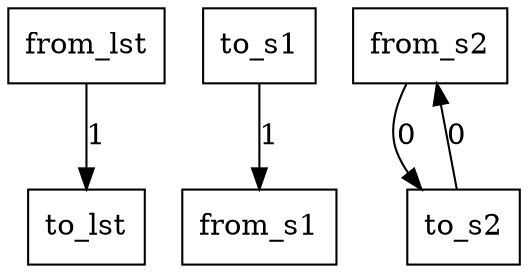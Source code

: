 digraph {
    graph [rankdir=TB
          ,bgcolor=transparent];
    node [shape=box
         ,fillcolor=white
         ,style=filled];
    0 [label=<from_lst>];
    1 [label=<from_s1>];
    2 [label=<from_s2>];
    3 [label=<to_lst>];
    4 [label=<to_s1>];
    5 [label=<to_s2>];
    0 -> 3 [label=1];
    2 -> 5 [label=0];
    4 -> 1 [label=1];
    5 -> 2 [label=0];
}